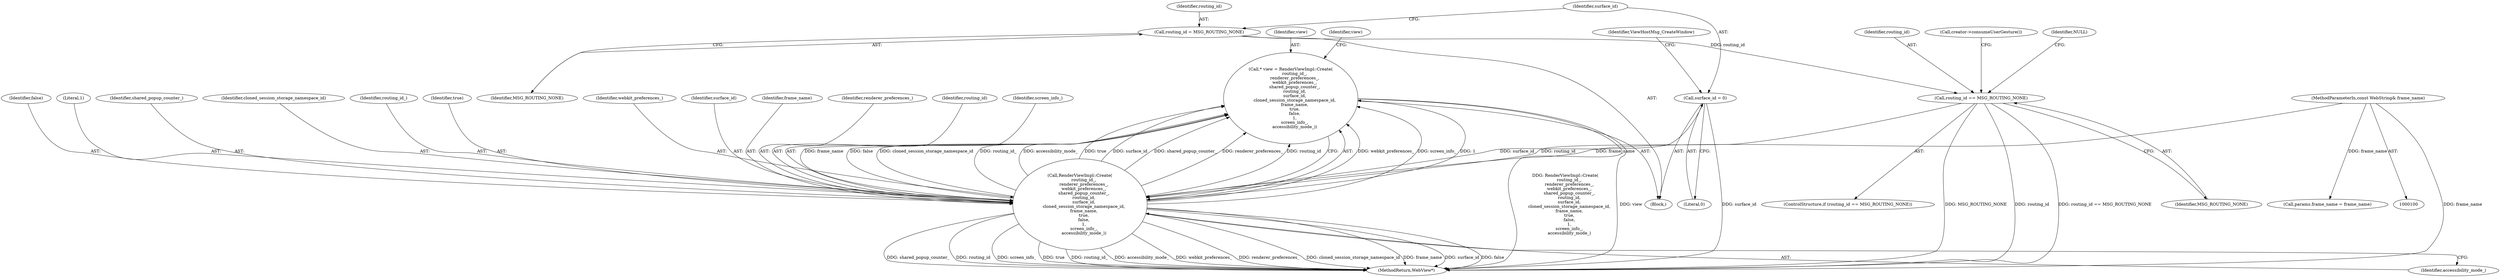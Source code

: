 digraph "0_Chrome_7f48b71cb22bb2fc9fcec2013e9eaff55381a43d_1@pointer" {
"1000203" [label="(Call,* view = RenderViewImpl::Create(\n      routing_id_,\n      renderer_preferences_,\n      webkit_preferences_,\n      shared_popup_counter_,\n      routing_id,\n      surface_id,\n      cloned_session_storage_namespace_id,\n      frame_name,\n      true,\n      false,\n      1,\n      screen_info_,\n      accessibility_mode_))"];
"1000205" [label="(Call,RenderViewImpl::Create(\n      routing_id_,\n      renderer_preferences_,\n      webkit_preferences_,\n      shared_popup_counter_,\n      routing_id,\n      surface_id,\n      cloned_session_storage_namespace_id,\n      frame_name,\n      true,\n      false,\n      1,\n      screen_info_,\n      accessibility_mode_))"];
"1000196" [label="(Call,routing_id == MSG_ROUTING_NONE)"];
"1000184" [label="(Call,routing_id = MSG_ROUTING_NONE)"];
"1000188" [label="(Call,surface_id = 0)"];
"1000104" [label="(MethodParameterIn,const WebString& frame_name)"];
"1000203" [label="(Call,* view = RenderViewImpl::Create(\n      routing_id_,\n      renderer_preferences_,\n      webkit_preferences_,\n      shared_popup_counter_,\n      routing_id,\n      surface_id,\n      cloned_session_storage_namespace_id,\n      frame_name,\n      true,\n      false,\n      1,\n      screen_info_,\n      accessibility_mode_))"];
"1000185" [label="(Identifier,routing_id)"];
"1000240" [label="(MethodReturn,WebView*)"];
"1000209" [label="(Identifier,shared_popup_counter_)"];
"1000186" [label="(Identifier,MSG_ROUTING_NONE)"];
"1000212" [label="(Identifier,cloned_session_storage_namespace_id)"];
"1000189" [label="(Identifier,surface_id)"];
"1000137" [label="(Call,params.frame_name = frame_name)"];
"1000221" [label="(Identifier,view)"];
"1000206" [label="(Identifier,routing_id_)"];
"1000197" [label="(Identifier,routing_id)"];
"1000204" [label="(Identifier,view)"];
"1000218" [label="(Identifier,accessibility_mode_)"];
"1000190" [label="(Literal,0)"];
"1000194" [label="(Identifier,ViewHostMsg_CreateWindow)"];
"1000198" [label="(Identifier,MSG_ROUTING_NONE)"];
"1000184" [label="(Call,routing_id = MSG_ROUTING_NONE)"];
"1000214" [label="(Identifier,true)"];
"1000195" [label="(ControlStructure,if (routing_id == MSG_ROUTING_NONE))"];
"1000196" [label="(Call,routing_id == MSG_ROUTING_NONE)"];
"1000208" [label="(Identifier,webkit_preferences_)"];
"1000188" [label="(Call,surface_id = 0)"];
"1000106" [label="(Block,)"];
"1000211" [label="(Identifier,surface_id)"];
"1000213" [label="(Identifier,frame_name)"];
"1000207" [label="(Identifier,renderer_preferences_)"];
"1000215" [label="(Identifier,false)"];
"1000216" [label="(Literal,1)"];
"1000205" [label="(Call,RenderViewImpl::Create(\n      routing_id_,\n      renderer_preferences_,\n      webkit_preferences_,\n      shared_popup_counter_,\n      routing_id,\n      surface_id,\n      cloned_session_storage_namespace_id,\n      frame_name,\n      true,\n      false,\n      1,\n      screen_info_,\n      accessibility_mode_))"];
"1000104" [label="(MethodParameterIn,const WebString& frame_name)"];
"1000201" [label="(Call,creator->consumeUserGesture())"];
"1000200" [label="(Identifier,NULL)"];
"1000210" [label="(Identifier,routing_id)"];
"1000217" [label="(Identifier,screen_info_)"];
"1000203" -> "1000106"  [label="AST: "];
"1000203" -> "1000205"  [label="CFG: "];
"1000204" -> "1000203"  [label="AST: "];
"1000205" -> "1000203"  [label="AST: "];
"1000221" -> "1000203"  [label="CFG: "];
"1000203" -> "1000240"  [label="DDG: RenderViewImpl::Create(\n      routing_id_,\n      renderer_preferences_,\n      webkit_preferences_,\n      shared_popup_counter_,\n      routing_id,\n      surface_id,\n      cloned_session_storage_namespace_id,\n      frame_name,\n      true,\n      false,\n      1,\n      screen_info_,\n      accessibility_mode_)"];
"1000203" -> "1000240"  [label="DDG: view"];
"1000205" -> "1000203"  [label="DDG: webkit_preferences_"];
"1000205" -> "1000203"  [label="DDG: screen_info_"];
"1000205" -> "1000203"  [label="DDG: 1"];
"1000205" -> "1000203"  [label="DDG: frame_name"];
"1000205" -> "1000203"  [label="DDG: false"];
"1000205" -> "1000203"  [label="DDG: cloned_session_storage_namespace_id"];
"1000205" -> "1000203"  [label="DDG: routing_id_"];
"1000205" -> "1000203"  [label="DDG: accessibility_mode_"];
"1000205" -> "1000203"  [label="DDG: true"];
"1000205" -> "1000203"  [label="DDG: surface_id"];
"1000205" -> "1000203"  [label="DDG: shared_popup_counter_"];
"1000205" -> "1000203"  [label="DDG: renderer_preferences_"];
"1000205" -> "1000203"  [label="DDG: routing_id"];
"1000205" -> "1000218"  [label="CFG: "];
"1000206" -> "1000205"  [label="AST: "];
"1000207" -> "1000205"  [label="AST: "];
"1000208" -> "1000205"  [label="AST: "];
"1000209" -> "1000205"  [label="AST: "];
"1000210" -> "1000205"  [label="AST: "];
"1000211" -> "1000205"  [label="AST: "];
"1000212" -> "1000205"  [label="AST: "];
"1000213" -> "1000205"  [label="AST: "];
"1000214" -> "1000205"  [label="AST: "];
"1000215" -> "1000205"  [label="AST: "];
"1000216" -> "1000205"  [label="AST: "];
"1000217" -> "1000205"  [label="AST: "];
"1000218" -> "1000205"  [label="AST: "];
"1000205" -> "1000240"  [label="DDG: shared_popup_counter_"];
"1000205" -> "1000240"  [label="DDG: routing_id"];
"1000205" -> "1000240"  [label="DDG: screen_info_"];
"1000205" -> "1000240"  [label="DDG: true"];
"1000205" -> "1000240"  [label="DDG: routing_id_"];
"1000205" -> "1000240"  [label="DDG: accessibility_mode_"];
"1000205" -> "1000240"  [label="DDG: webkit_preferences_"];
"1000205" -> "1000240"  [label="DDG: renderer_preferences_"];
"1000205" -> "1000240"  [label="DDG: cloned_session_storage_namespace_id"];
"1000205" -> "1000240"  [label="DDG: frame_name"];
"1000205" -> "1000240"  [label="DDG: surface_id"];
"1000205" -> "1000240"  [label="DDG: false"];
"1000196" -> "1000205"  [label="DDG: routing_id"];
"1000188" -> "1000205"  [label="DDG: surface_id"];
"1000104" -> "1000205"  [label="DDG: frame_name"];
"1000196" -> "1000195"  [label="AST: "];
"1000196" -> "1000198"  [label="CFG: "];
"1000197" -> "1000196"  [label="AST: "];
"1000198" -> "1000196"  [label="AST: "];
"1000200" -> "1000196"  [label="CFG: "];
"1000201" -> "1000196"  [label="CFG: "];
"1000196" -> "1000240"  [label="DDG: routing_id"];
"1000196" -> "1000240"  [label="DDG: routing_id == MSG_ROUTING_NONE"];
"1000196" -> "1000240"  [label="DDG: MSG_ROUTING_NONE"];
"1000184" -> "1000196"  [label="DDG: routing_id"];
"1000184" -> "1000106"  [label="AST: "];
"1000184" -> "1000186"  [label="CFG: "];
"1000185" -> "1000184"  [label="AST: "];
"1000186" -> "1000184"  [label="AST: "];
"1000189" -> "1000184"  [label="CFG: "];
"1000188" -> "1000106"  [label="AST: "];
"1000188" -> "1000190"  [label="CFG: "];
"1000189" -> "1000188"  [label="AST: "];
"1000190" -> "1000188"  [label="AST: "];
"1000194" -> "1000188"  [label="CFG: "];
"1000188" -> "1000240"  [label="DDG: surface_id"];
"1000104" -> "1000100"  [label="AST: "];
"1000104" -> "1000240"  [label="DDG: frame_name"];
"1000104" -> "1000137"  [label="DDG: frame_name"];
}
